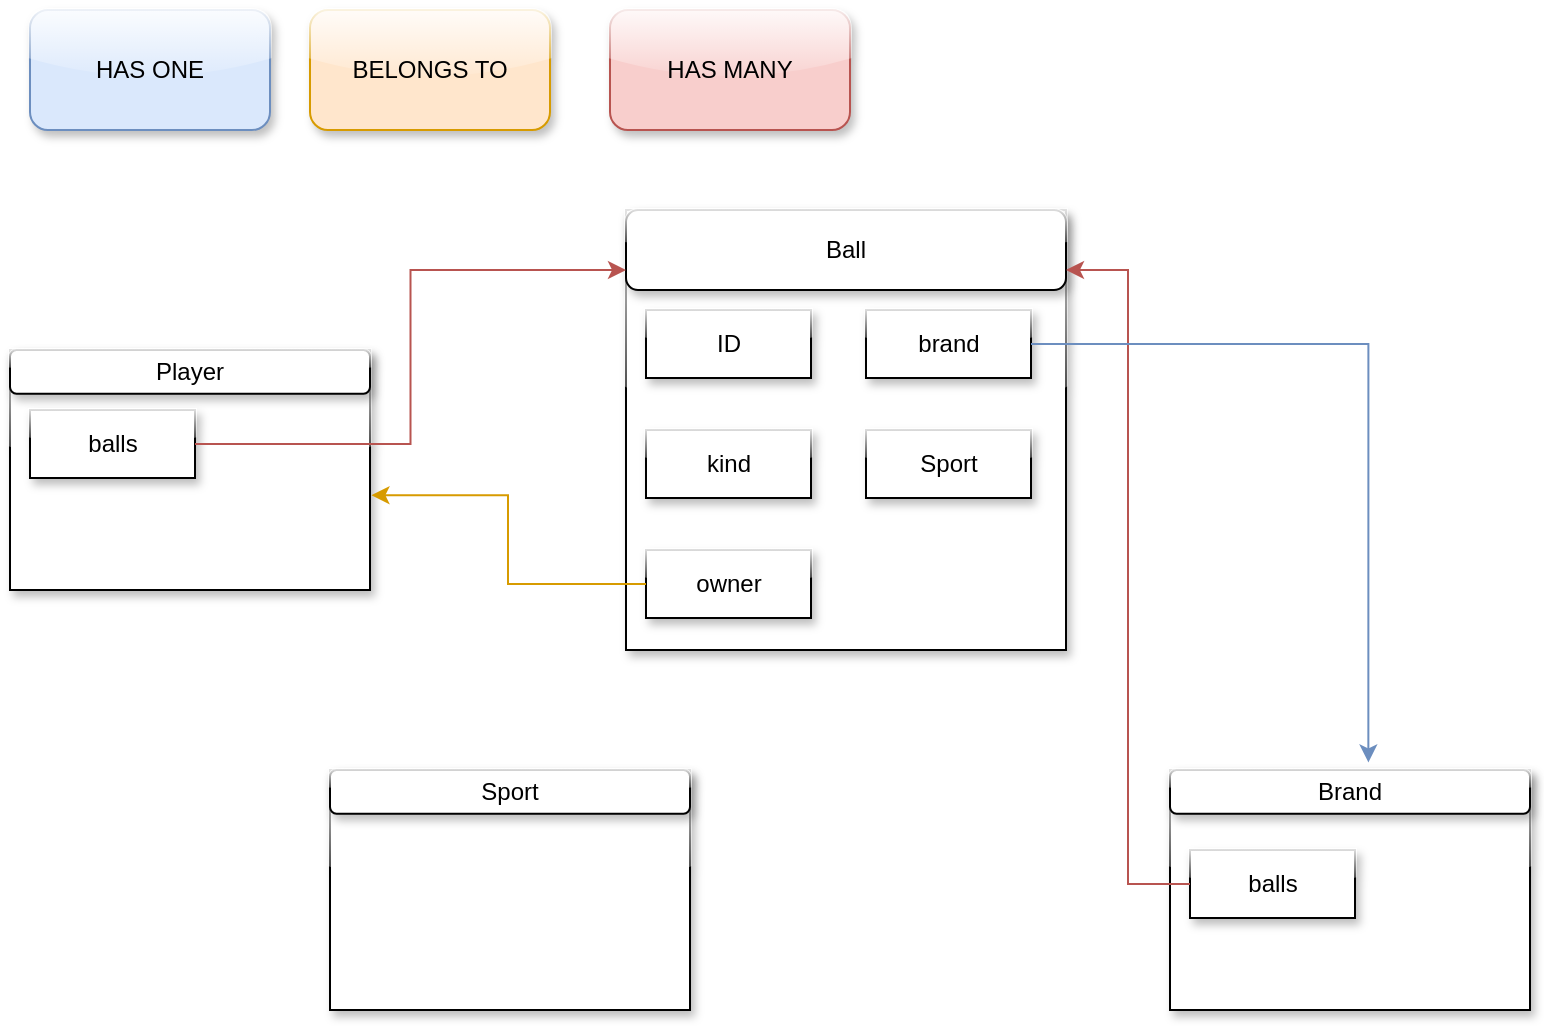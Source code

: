 <mxfile version="16.5.2" type="device"><diagram id="C5RBs43oDa-KdzZeNtuy" name="Page-1"><mxGraphModel dx="1038" dy="543" grid="1" gridSize="10" guides="1" tooltips="1" connect="1" arrows="1" fold="1" page="1" pageScale="1" pageWidth="827" pageHeight="1169" math="0" shadow="0"><root><mxCell id="WIyWlLk6GJQsqaUBKTNV-0"/><mxCell id="WIyWlLk6GJQsqaUBKTNV-1" parent="WIyWlLk6GJQsqaUBKTNV-0"/><mxCell id="GmC7BAkyP1leF1kKqgQj-19" value="" style="group" vertex="1" connectable="0" parent="WIyWlLk6GJQsqaUBKTNV-1"><mxGeometry x="338" y="150" width="220" height="220" as="geometry"/></mxCell><mxCell id="GmC7BAkyP1leF1kKqgQj-17" value="" style="rounded=0;whiteSpace=wrap;html=1;shadow=1;glass=1;sketch=0;" vertex="1" parent="GmC7BAkyP1leF1kKqgQj-19"><mxGeometry width="220" height="220" as="geometry"/></mxCell><mxCell id="GmC7BAkyP1leF1kKqgQj-18" value="Ball" style="rounded=1;whiteSpace=wrap;html=1;shadow=1;glass=1;sketch=0;" vertex="1" parent="GmC7BAkyP1leF1kKqgQj-19"><mxGeometry width="220" height="40" as="geometry"/></mxCell><mxCell id="GmC7BAkyP1leF1kKqgQj-20" value="ID" style="rounded=0;whiteSpace=wrap;html=1;shadow=1;glass=1;sketch=0;" vertex="1" parent="GmC7BAkyP1leF1kKqgQj-19"><mxGeometry x="10" y="50" width="82.5" height="34" as="geometry"/></mxCell><mxCell id="GmC7BAkyP1leF1kKqgQj-21" value="brand" style="rounded=0;whiteSpace=wrap;html=1;shadow=1;glass=1;sketch=0;" vertex="1" parent="GmC7BAkyP1leF1kKqgQj-19"><mxGeometry x="120" y="50" width="82.5" height="34" as="geometry"/></mxCell><mxCell id="GmC7BAkyP1leF1kKqgQj-22" value="kind" style="rounded=0;whiteSpace=wrap;html=1;shadow=1;glass=1;sketch=0;" vertex="1" parent="GmC7BAkyP1leF1kKqgQj-19"><mxGeometry x="10" y="110" width="82.5" height="34" as="geometry"/></mxCell><mxCell id="GmC7BAkyP1leF1kKqgQj-23" value="Sport" style="rounded=0;whiteSpace=wrap;html=1;shadow=1;glass=1;sketch=0;" vertex="1" parent="GmC7BAkyP1leF1kKqgQj-19"><mxGeometry x="120" y="110" width="82.5" height="34" as="geometry"/></mxCell><mxCell id="GmC7BAkyP1leF1kKqgQj-66" value="owner" style="rounded=0;whiteSpace=wrap;html=1;shadow=1;glass=1;sketch=0;" vertex="1" parent="GmC7BAkyP1leF1kKqgQj-19"><mxGeometry x="10" y="170" width="82.5" height="34" as="geometry"/></mxCell><mxCell id="GmC7BAkyP1leF1kKqgQj-47" value="" style="group" vertex="1" connectable="0" parent="WIyWlLk6GJQsqaUBKTNV-1"><mxGeometry x="190" y="430" width="180" height="120" as="geometry"/></mxCell><mxCell id="GmC7BAkyP1leF1kKqgQj-48" value="" style="rounded=0;whiteSpace=wrap;html=1;shadow=1;glass=1;sketch=0;" vertex="1" parent="GmC7BAkyP1leF1kKqgQj-47"><mxGeometry width="180" height="120.0" as="geometry"/></mxCell><mxCell id="GmC7BAkyP1leF1kKqgQj-49" value="Sport" style="rounded=1;whiteSpace=wrap;html=1;shadow=1;glass=1;sketch=0;" vertex="1" parent="GmC7BAkyP1leF1kKqgQj-47"><mxGeometry width="180" height="21.818" as="geometry"/></mxCell><mxCell id="GmC7BAkyP1leF1kKqgQj-50" value="" style="group" vertex="1" connectable="0" parent="WIyWlLk6GJQsqaUBKTNV-1"><mxGeometry x="610" y="430" width="180" height="120" as="geometry"/></mxCell><mxCell id="GmC7BAkyP1leF1kKqgQj-51" value="" style="rounded=0;whiteSpace=wrap;html=1;shadow=1;glass=1;sketch=0;" vertex="1" parent="GmC7BAkyP1leF1kKqgQj-50"><mxGeometry width="180" height="120.0" as="geometry"/></mxCell><mxCell id="GmC7BAkyP1leF1kKqgQj-52" value="Brand" style="rounded=1;whiteSpace=wrap;html=1;shadow=1;glass=1;sketch=0;" vertex="1" parent="GmC7BAkyP1leF1kKqgQj-50"><mxGeometry width="180" height="21.818" as="geometry"/></mxCell><mxCell id="GmC7BAkyP1leF1kKqgQj-56" value="balls" style="rounded=0;whiteSpace=wrap;html=1;shadow=1;glass=1;sketch=0;" vertex="1" parent="GmC7BAkyP1leF1kKqgQj-50"><mxGeometry x="10" y="40" width="82.5" height="34" as="geometry"/></mxCell><mxCell id="GmC7BAkyP1leF1kKqgQj-53" value="HAS ONE" style="rounded=1;whiteSpace=wrap;html=1;shadow=1;glass=1;sketch=0;fillColor=#dae8fc;strokeColor=#6c8ebf;" vertex="1" parent="WIyWlLk6GJQsqaUBKTNV-1"><mxGeometry x="40" y="50" width="120" height="60" as="geometry"/></mxCell><mxCell id="GmC7BAkyP1leF1kKqgQj-54" value="HAS MANY" style="rounded=1;whiteSpace=wrap;html=1;shadow=1;glass=1;sketch=0;fillColor=#f8cecc;strokeColor=#b85450;" vertex="1" parent="WIyWlLk6GJQsqaUBKTNV-1"><mxGeometry x="330" y="50" width="120" height="60" as="geometry"/></mxCell><mxCell id="GmC7BAkyP1leF1kKqgQj-55" value="BELONGS TO" style="rounded=1;whiteSpace=wrap;html=1;shadow=1;glass=1;sketch=0;fillColor=#ffe6cc;strokeColor=#d79b00;" vertex="1" parent="WIyWlLk6GJQsqaUBKTNV-1"><mxGeometry x="180" y="50" width="120" height="60" as="geometry"/></mxCell><mxCell id="GmC7BAkyP1leF1kKqgQj-58" style="edgeStyle=orthogonalEdgeStyle;rounded=0;orthogonalLoop=1;jettySize=auto;html=1;entryX=1;entryY=0.75;entryDx=0;entryDy=0;fillColor=#f8cecc;strokeColor=#b85450;" edge="1" parent="WIyWlLk6GJQsqaUBKTNV-1" source="GmC7BAkyP1leF1kKqgQj-56" target="GmC7BAkyP1leF1kKqgQj-18"><mxGeometry relative="1" as="geometry"/></mxCell><mxCell id="GmC7BAkyP1leF1kKqgQj-67" value="" style="group" vertex="1" connectable="0" parent="WIyWlLk6GJQsqaUBKTNV-1"><mxGeometry x="30" y="220" width="180" height="120" as="geometry"/></mxCell><mxCell id="GmC7BAkyP1leF1kKqgQj-68" value="" style="rounded=0;whiteSpace=wrap;html=1;shadow=1;glass=1;sketch=0;" vertex="1" parent="GmC7BAkyP1leF1kKqgQj-67"><mxGeometry width="180" height="120.0" as="geometry"/></mxCell><mxCell id="GmC7BAkyP1leF1kKqgQj-69" value="Player" style="rounded=1;whiteSpace=wrap;html=1;shadow=1;glass=1;sketch=0;" vertex="1" parent="GmC7BAkyP1leF1kKqgQj-67"><mxGeometry width="180" height="21.818" as="geometry"/></mxCell><mxCell id="GmC7BAkyP1leF1kKqgQj-79" value="balls" style="rounded=0;whiteSpace=wrap;html=1;shadow=1;glass=1;sketch=0;" vertex="1" parent="GmC7BAkyP1leF1kKqgQj-67"><mxGeometry x="10" y="30" width="82.5" height="34" as="geometry"/></mxCell><mxCell id="GmC7BAkyP1leF1kKqgQj-80" style="edgeStyle=orthogonalEdgeStyle;rounded=0;orthogonalLoop=1;jettySize=auto;html=1;exitX=1;exitY=0.5;exitDx=0;exitDy=0;entryX=0;entryY=0.75;entryDx=0;entryDy=0;fillColor=#f8cecc;strokeColor=#b85450;" edge="1" parent="WIyWlLk6GJQsqaUBKTNV-1" source="GmC7BAkyP1leF1kKqgQj-79" target="GmC7BAkyP1leF1kKqgQj-18"><mxGeometry relative="1" as="geometry"/></mxCell><mxCell id="GmC7BAkyP1leF1kKqgQj-82" style="edgeStyle=orthogonalEdgeStyle;rounded=0;orthogonalLoop=1;jettySize=auto;html=1;exitX=0;exitY=0.5;exitDx=0;exitDy=0;entryX=1.004;entryY=0.605;entryDx=0;entryDy=0;entryPerimeter=0;fillColor=#ffe6cc;strokeColor=#d79b00;" edge="1" parent="WIyWlLk6GJQsqaUBKTNV-1" source="GmC7BAkyP1leF1kKqgQj-66" target="GmC7BAkyP1leF1kKqgQj-68"><mxGeometry relative="1" as="geometry"/></mxCell><mxCell id="GmC7BAkyP1leF1kKqgQj-85" style="edgeStyle=orthogonalEdgeStyle;rounded=0;orthogonalLoop=1;jettySize=auto;html=1;exitX=1;exitY=0.5;exitDx=0;exitDy=0;entryX=0.551;entryY=-0.174;entryDx=0;entryDy=0;entryPerimeter=0;fillColor=#dae8fc;strokeColor=#6c8ebf;" edge="1" parent="WIyWlLk6GJQsqaUBKTNV-1" source="GmC7BAkyP1leF1kKqgQj-21" target="GmC7BAkyP1leF1kKqgQj-52"><mxGeometry relative="1" as="geometry"/></mxCell></root></mxGraphModel></diagram></mxfile>